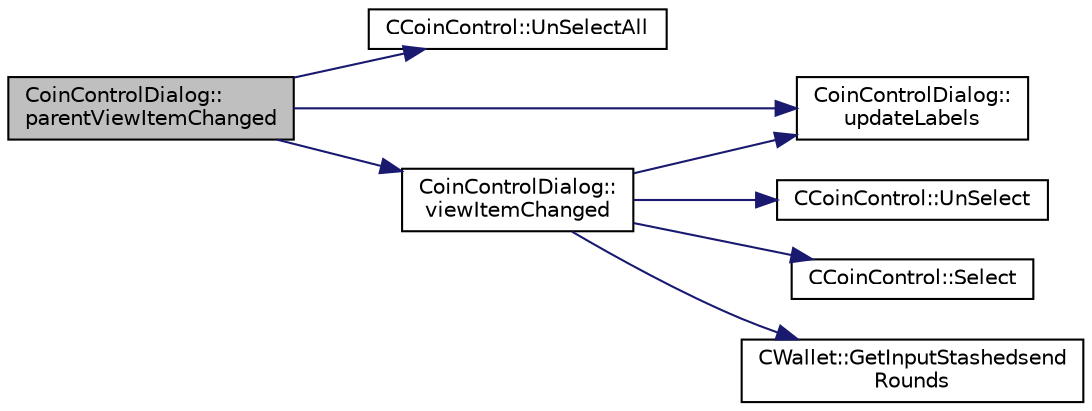 digraph "CoinControlDialog::parentViewItemChanged"
{
  edge [fontname="Helvetica",fontsize="10",labelfontname="Helvetica",labelfontsize="10"];
  node [fontname="Helvetica",fontsize="10",shape=record];
  rankdir="LR";
  Node211 [label="CoinControlDialog::\lparentViewItemChanged",height=0.2,width=0.4,color="black", fillcolor="grey75", style="filled", fontcolor="black"];
  Node211 -> Node212 [color="midnightblue",fontsize="10",style="solid",fontname="Helvetica"];
  Node212 [label="CCoinControl::UnSelectAll",height=0.2,width=0.4,color="black", fillcolor="white", style="filled",URL="$dc/d48/class_c_coin_control.html#a78bc21b1698e6ae5e6c2fef9758db39c"];
  Node211 -> Node213 [color="midnightblue",fontsize="10",style="solid",fontname="Helvetica"];
  Node213 [label="CoinControlDialog::\lupdateLabels",height=0.2,width=0.4,color="black", fillcolor="white", style="filled",URL="$dd/dfb/class_coin_control_dialog.html#a4fc60e89b097952ff22dc0f9c58c87d9"];
  Node211 -> Node214 [color="midnightblue",fontsize="10",style="solid",fontname="Helvetica"];
  Node214 [label="CoinControlDialog::\lviewItemChanged",height=0.2,width=0.4,color="black", fillcolor="white", style="filled",URL="$dd/dfb/class_coin_control_dialog.html#ac3c37dabd83f71d9c96bf5567fe85234"];
  Node214 -> Node215 [color="midnightblue",fontsize="10",style="solid",fontname="Helvetica"];
  Node215 [label="CCoinControl::UnSelect",height=0.2,width=0.4,color="black", fillcolor="white", style="filled",URL="$dc/d48/class_c_coin_control.html#a28843122428b30c81814e54b9a0bcaa6"];
  Node214 -> Node216 [color="midnightblue",fontsize="10",style="solid",fontname="Helvetica"];
  Node216 [label="CCoinControl::Select",height=0.2,width=0.4,color="black", fillcolor="white", style="filled",URL="$dc/d48/class_c_coin_control.html#a0c6d66b747f1e9531afa32a8bb851ba0"];
  Node214 -> Node217 [color="midnightblue",fontsize="10",style="solid",fontname="Helvetica"];
  Node217 [label="CWallet::GetInputStashedsend\lRounds",height=0.2,width=0.4,color="black", fillcolor="white", style="filled",URL="$d2/de5/class_c_wallet.html#a9a6ea9a3fe28ec7ef0ed0871647b59db"];
  Node214 -> Node213 [color="midnightblue",fontsize="10",style="solid",fontname="Helvetica"];
}
